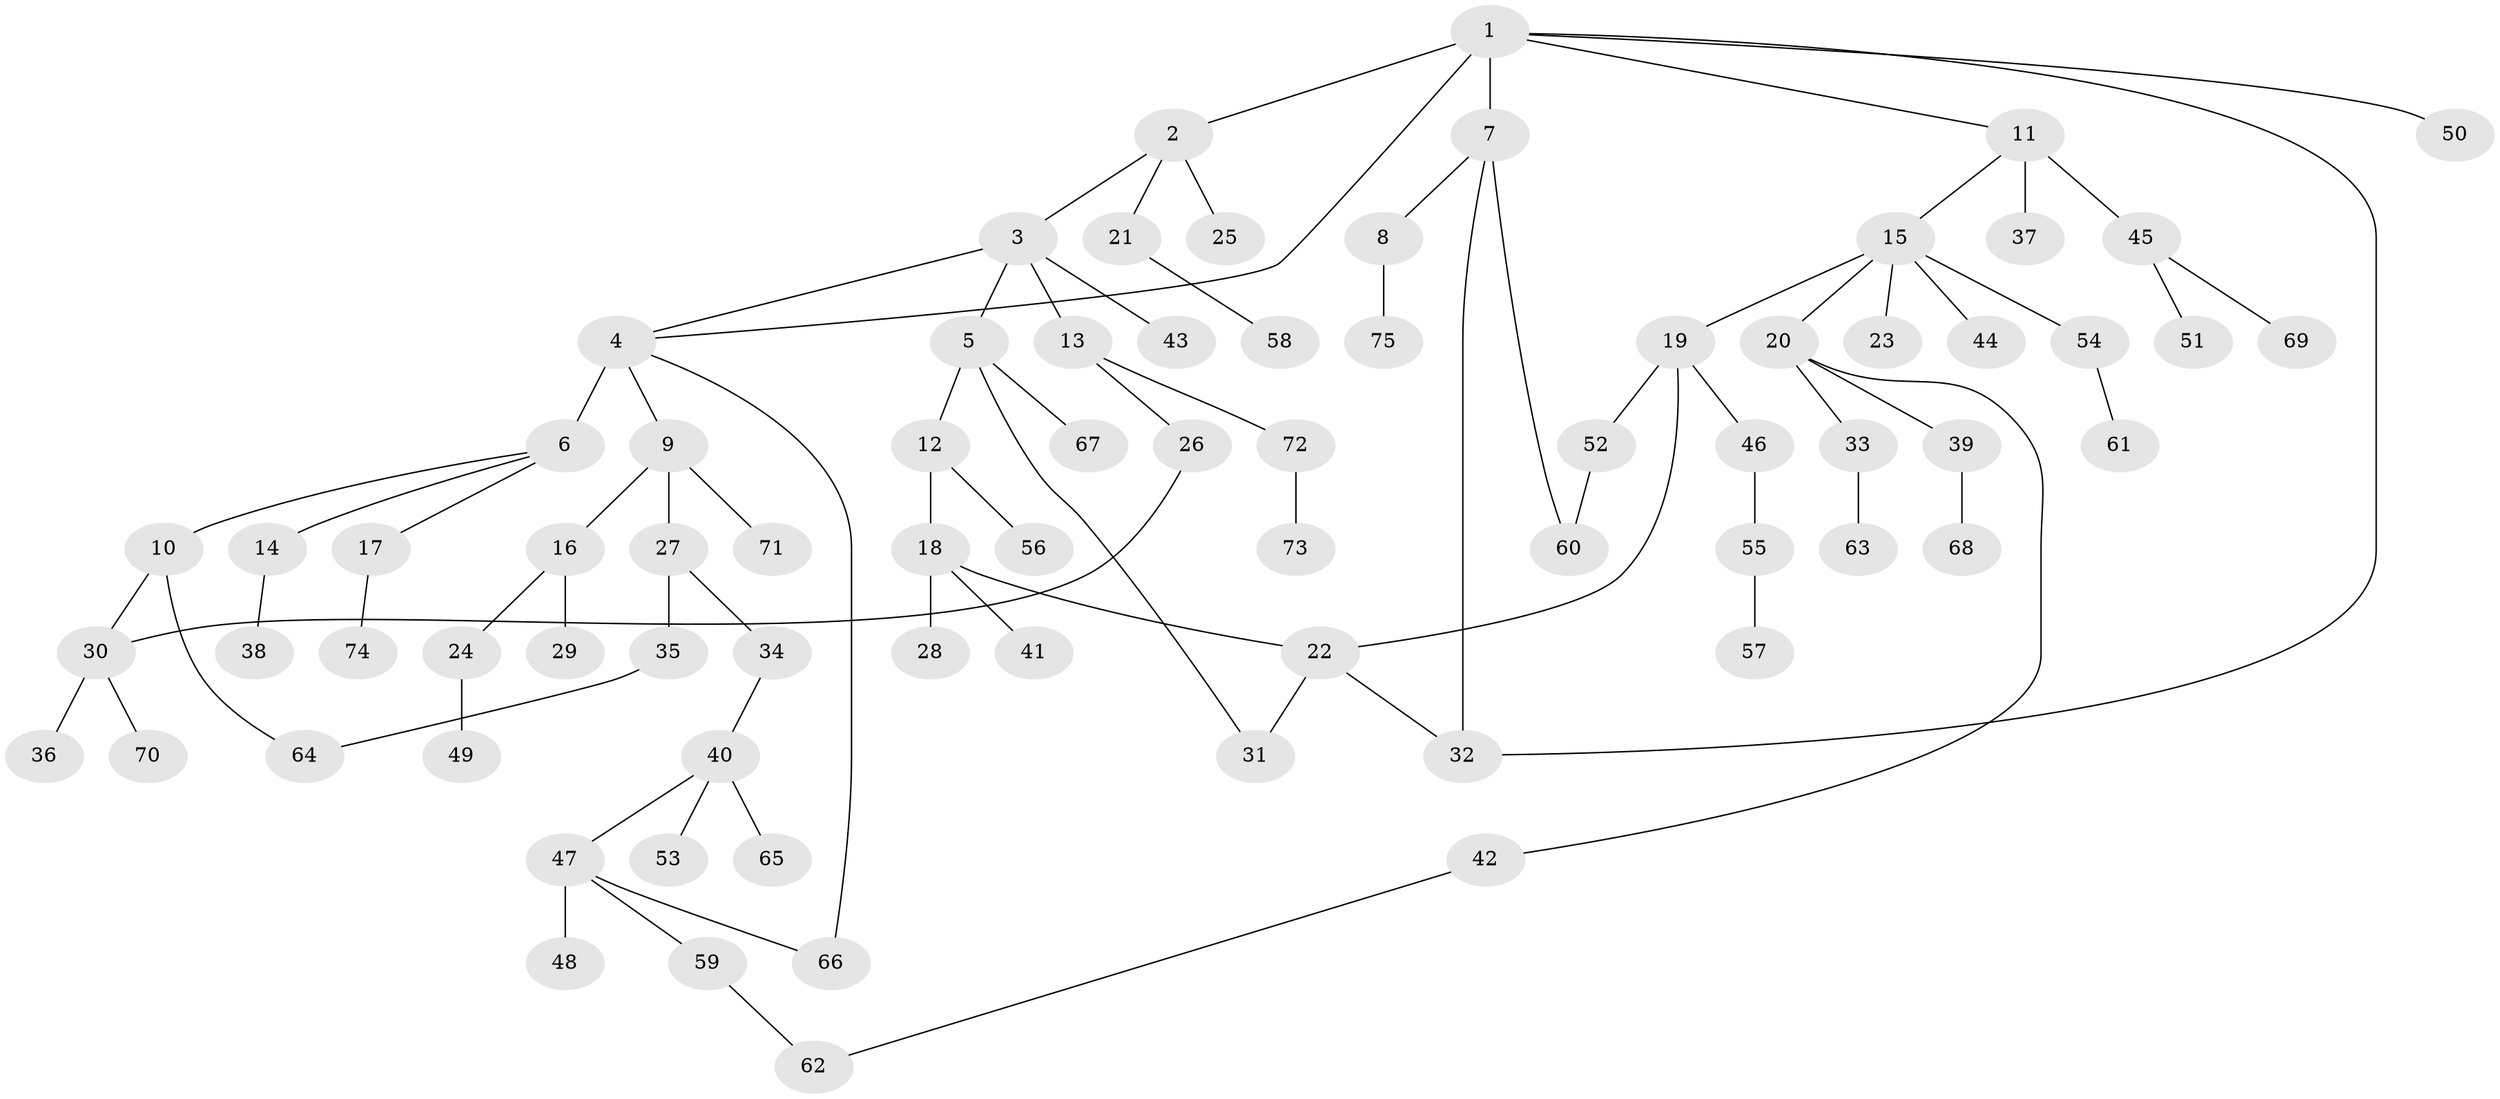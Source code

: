 // original degree distribution, {9: 0.00684931506849315, 5: 0.06164383561643835, 4: 0.04794520547945205, 3: 0.14383561643835616, 8: 0.00684931506849315, 2: 0.2602739726027397, 1: 0.4589041095890411, 7: 0.0136986301369863}
// Generated by graph-tools (version 1.1) at 2025/49/03/04/25 22:49:08]
// undirected, 75 vertices, 84 edges
graph export_dot {
  node [color=gray90,style=filled];
  1;
  2;
  3;
  4;
  5;
  6;
  7;
  8;
  9;
  10;
  11;
  12;
  13;
  14;
  15;
  16;
  17;
  18;
  19;
  20;
  21;
  22;
  23;
  24;
  25;
  26;
  27;
  28;
  29;
  30;
  31;
  32;
  33;
  34;
  35;
  36;
  37;
  38;
  39;
  40;
  41;
  42;
  43;
  44;
  45;
  46;
  47;
  48;
  49;
  50;
  51;
  52;
  53;
  54;
  55;
  56;
  57;
  58;
  59;
  60;
  61;
  62;
  63;
  64;
  65;
  66;
  67;
  68;
  69;
  70;
  71;
  72;
  73;
  74;
  75;
  1 -- 2 [weight=1.0];
  1 -- 4 [weight=1.0];
  1 -- 7 [weight=3.0];
  1 -- 11 [weight=1.0];
  1 -- 32 [weight=1.0];
  1 -- 50 [weight=1.0];
  2 -- 3 [weight=2.0];
  2 -- 21 [weight=1.0];
  2 -- 25 [weight=2.0];
  3 -- 4 [weight=1.0];
  3 -- 5 [weight=1.0];
  3 -- 13 [weight=1.0];
  3 -- 43 [weight=1.0];
  4 -- 6 [weight=4.0];
  4 -- 9 [weight=1.0];
  4 -- 66 [weight=1.0];
  5 -- 12 [weight=1.0];
  5 -- 31 [weight=1.0];
  5 -- 67 [weight=2.0];
  6 -- 10 [weight=1.0];
  6 -- 14 [weight=1.0];
  6 -- 17 [weight=1.0];
  7 -- 8 [weight=1.0];
  7 -- 32 [weight=1.0];
  7 -- 60 [weight=1.0];
  8 -- 75 [weight=1.0];
  9 -- 16 [weight=1.0];
  9 -- 27 [weight=1.0];
  9 -- 71 [weight=1.0];
  10 -- 30 [weight=1.0];
  10 -- 64 [weight=1.0];
  11 -- 15 [weight=1.0];
  11 -- 37 [weight=2.0];
  11 -- 45 [weight=2.0];
  12 -- 18 [weight=1.0];
  12 -- 56 [weight=2.0];
  13 -- 26 [weight=2.0];
  13 -- 72 [weight=1.0];
  14 -- 38 [weight=1.0];
  15 -- 19 [weight=1.0];
  15 -- 20 [weight=1.0];
  15 -- 23 [weight=1.0];
  15 -- 44 [weight=1.0];
  15 -- 54 [weight=1.0];
  16 -- 24 [weight=1.0];
  16 -- 29 [weight=1.0];
  17 -- 74 [weight=2.0];
  18 -- 22 [weight=1.0];
  18 -- 28 [weight=1.0];
  18 -- 41 [weight=1.0];
  19 -- 22 [weight=1.0];
  19 -- 46 [weight=1.0];
  19 -- 52 [weight=1.0];
  20 -- 33 [weight=1.0];
  20 -- 39 [weight=1.0];
  20 -- 42 [weight=1.0];
  21 -- 58 [weight=1.0];
  22 -- 31 [weight=1.0];
  22 -- 32 [weight=1.0];
  24 -- 49 [weight=2.0];
  26 -- 30 [weight=1.0];
  27 -- 34 [weight=4.0];
  27 -- 35 [weight=1.0];
  30 -- 36 [weight=1.0];
  30 -- 70 [weight=1.0];
  33 -- 63 [weight=1.0];
  34 -- 40 [weight=1.0];
  35 -- 64 [weight=1.0];
  39 -- 68 [weight=1.0];
  40 -- 47 [weight=1.0];
  40 -- 53 [weight=1.0];
  40 -- 65 [weight=1.0];
  42 -- 62 [weight=1.0];
  45 -- 51 [weight=1.0];
  45 -- 69 [weight=1.0];
  46 -- 55 [weight=1.0];
  47 -- 48 [weight=3.0];
  47 -- 59 [weight=1.0];
  47 -- 66 [weight=1.0];
  52 -- 60 [weight=1.0];
  54 -- 61 [weight=1.0];
  55 -- 57 [weight=1.0];
  59 -- 62 [weight=1.0];
  72 -- 73 [weight=1.0];
}

